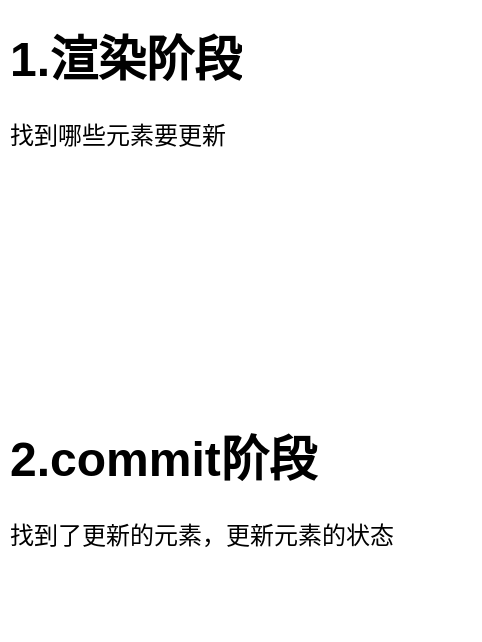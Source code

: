<mxfile>
    <diagram id="uytvR8A5MepzaFtP78YG" name="第 1 页">
        <mxGraphModel dx="555" dy="469" grid="1" gridSize="10" guides="1" tooltips="1" connect="1" arrows="1" fold="1" page="1" pageScale="1" pageWidth="827" pageHeight="1169" math="0" shadow="0">
            <root>
                <mxCell id="0"/>
                <mxCell id="1" parent="0"/>
                <mxCell id="2" value="&lt;h1&gt;1.渲染阶段&lt;/h1&gt;&lt;p&gt;找到哪些元素要更新&lt;/p&gt;" style="text;html=1;strokeColor=none;fillColor=none;spacing=5;spacingTop=-20;whiteSpace=wrap;overflow=hidden;rounded=0;" parent="1" vertex="1">
                    <mxGeometry x="50" y="50" width="190" height="120" as="geometry"/>
                </mxCell>
                <mxCell id="3" value="&lt;h1&gt;2.commit阶段&lt;/h1&gt;&lt;p&gt;找到了更新的元素，更新元素的状态&lt;/p&gt;" style="text;html=1;strokeColor=none;fillColor=none;spacing=5;spacingTop=-20;whiteSpace=wrap;overflow=hidden;rounded=0;" parent="1" vertex="1">
                    <mxGeometry x="50" y="250" width="240" height="110" as="geometry"/>
                </mxCell>
            </root>
        </mxGraphModel>
    </diagram>
</mxfile>